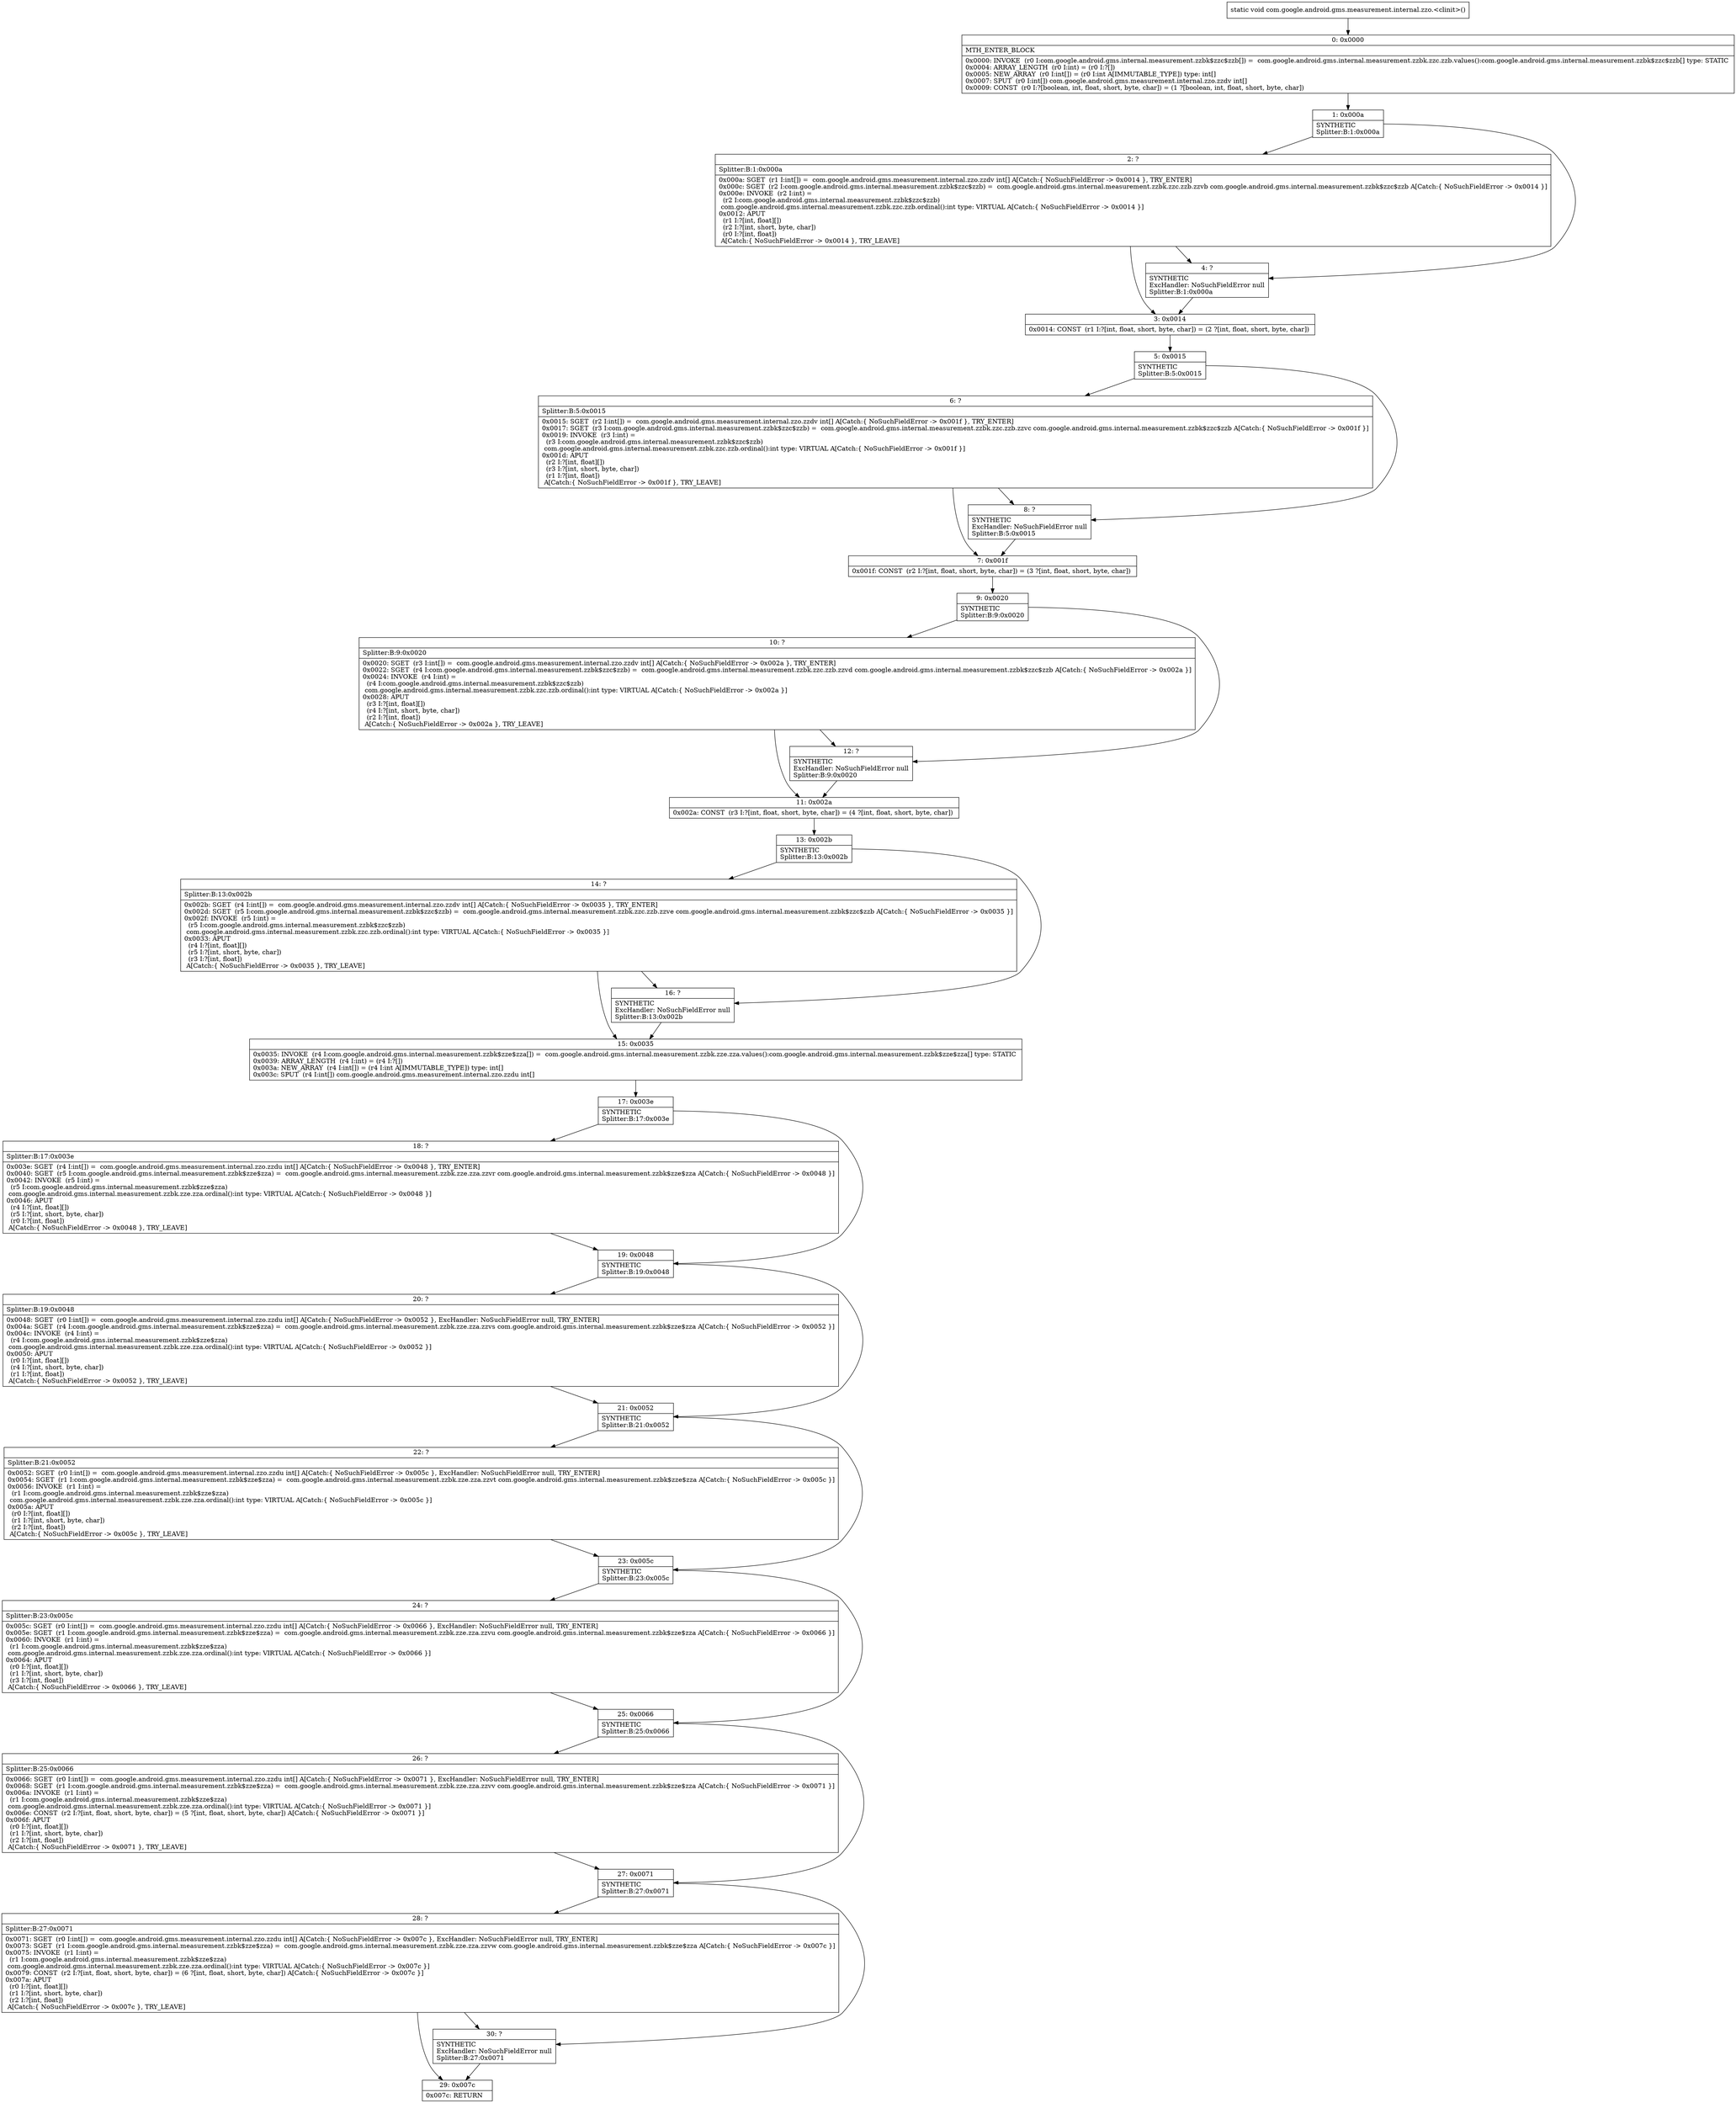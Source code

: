 digraph "CFG forcom.google.android.gms.measurement.internal.zzo.\<clinit\>()V" {
Node_0 [shape=record,label="{0\:\ 0x0000|MTH_ENTER_BLOCK\l|0x0000: INVOKE  (r0 I:com.google.android.gms.internal.measurement.zzbk$zzc$zzb[]) =  com.google.android.gms.internal.measurement.zzbk.zzc.zzb.values():com.google.android.gms.internal.measurement.zzbk$zzc$zzb[] type: STATIC \l0x0004: ARRAY_LENGTH  (r0 I:int) = (r0 I:?[]) \l0x0005: NEW_ARRAY  (r0 I:int[]) = (r0 I:int A[IMMUTABLE_TYPE]) type: int[] \l0x0007: SPUT  (r0 I:int[]) com.google.android.gms.measurement.internal.zzo.zzdv int[] \l0x0009: CONST  (r0 I:?[boolean, int, float, short, byte, char]) = (1 ?[boolean, int, float, short, byte, char]) \l}"];
Node_1 [shape=record,label="{1\:\ 0x000a|SYNTHETIC\lSplitter:B:1:0x000a\l}"];
Node_2 [shape=record,label="{2\:\ ?|Splitter:B:1:0x000a\l|0x000a: SGET  (r1 I:int[]) =  com.google.android.gms.measurement.internal.zzo.zzdv int[] A[Catch:\{ NoSuchFieldError \-\> 0x0014 \}, TRY_ENTER]\l0x000c: SGET  (r2 I:com.google.android.gms.internal.measurement.zzbk$zzc$zzb) =  com.google.android.gms.internal.measurement.zzbk.zzc.zzb.zzvb com.google.android.gms.internal.measurement.zzbk$zzc$zzb A[Catch:\{ NoSuchFieldError \-\> 0x0014 \}]\l0x000e: INVOKE  (r2 I:int) = \l  (r2 I:com.google.android.gms.internal.measurement.zzbk$zzc$zzb)\l com.google.android.gms.internal.measurement.zzbk.zzc.zzb.ordinal():int type: VIRTUAL A[Catch:\{ NoSuchFieldError \-\> 0x0014 \}]\l0x0012: APUT  \l  (r1 I:?[int, float][])\l  (r2 I:?[int, short, byte, char])\l  (r0 I:?[int, float])\l A[Catch:\{ NoSuchFieldError \-\> 0x0014 \}, TRY_LEAVE]\l}"];
Node_3 [shape=record,label="{3\:\ 0x0014|0x0014: CONST  (r1 I:?[int, float, short, byte, char]) = (2 ?[int, float, short, byte, char]) \l}"];
Node_4 [shape=record,label="{4\:\ ?|SYNTHETIC\lExcHandler: NoSuchFieldError null\lSplitter:B:1:0x000a\l}"];
Node_5 [shape=record,label="{5\:\ 0x0015|SYNTHETIC\lSplitter:B:5:0x0015\l}"];
Node_6 [shape=record,label="{6\:\ ?|Splitter:B:5:0x0015\l|0x0015: SGET  (r2 I:int[]) =  com.google.android.gms.measurement.internal.zzo.zzdv int[] A[Catch:\{ NoSuchFieldError \-\> 0x001f \}, TRY_ENTER]\l0x0017: SGET  (r3 I:com.google.android.gms.internal.measurement.zzbk$zzc$zzb) =  com.google.android.gms.internal.measurement.zzbk.zzc.zzb.zzvc com.google.android.gms.internal.measurement.zzbk$zzc$zzb A[Catch:\{ NoSuchFieldError \-\> 0x001f \}]\l0x0019: INVOKE  (r3 I:int) = \l  (r3 I:com.google.android.gms.internal.measurement.zzbk$zzc$zzb)\l com.google.android.gms.internal.measurement.zzbk.zzc.zzb.ordinal():int type: VIRTUAL A[Catch:\{ NoSuchFieldError \-\> 0x001f \}]\l0x001d: APUT  \l  (r2 I:?[int, float][])\l  (r3 I:?[int, short, byte, char])\l  (r1 I:?[int, float])\l A[Catch:\{ NoSuchFieldError \-\> 0x001f \}, TRY_LEAVE]\l}"];
Node_7 [shape=record,label="{7\:\ 0x001f|0x001f: CONST  (r2 I:?[int, float, short, byte, char]) = (3 ?[int, float, short, byte, char]) \l}"];
Node_8 [shape=record,label="{8\:\ ?|SYNTHETIC\lExcHandler: NoSuchFieldError null\lSplitter:B:5:0x0015\l}"];
Node_9 [shape=record,label="{9\:\ 0x0020|SYNTHETIC\lSplitter:B:9:0x0020\l}"];
Node_10 [shape=record,label="{10\:\ ?|Splitter:B:9:0x0020\l|0x0020: SGET  (r3 I:int[]) =  com.google.android.gms.measurement.internal.zzo.zzdv int[] A[Catch:\{ NoSuchFieldError \-\> 0x002a \}, TRY_ENTER]\l0x0022: SGET  (r4 I:com.google.android.gms.internal.measurement.zzbk$zzc$zzb) =  com.google.android.gms.internal.measurement.zzbk.zzc.zzb.zzvd com.google.android.gms.internal.measurement.zzbk$zzc$zzb A[Catch:\{ NoSuchFieldError \-\> 0x002a \}]\l0x0024: INVOKE  (r4 I:int) = \l  (r4 I:com.google.android.gms.internal.measurement.zzbk$zzc$zzb)\l com.google.android.gms.internal.measurement.zzbk.zzc.zzb.ordinal():int type: VIRTUAL A[Catch:\{ NoSuchFieldError \-\> 0x002a \}]\l0x0028: APUT  \l  (r3 I:?[int, float][])\l  (r4 I:?[int, short, byte, char])\l  (r2 I:?[int, float])\l A[Catch:\{ NoSuchFieldError \-\> 0x002a \}, TRY_LEAVE]\l}"];
Node_11 [shape=record,label="{11\:\ 0x002a|0x002a: CONST  (r3 I:?[int, float, short, byte, char]) = (4 ?[int, float, short, byte, char]) \l}"];
Node_12 [shape=record,label="{12\:\ ?|SYNTHETIC\lExcHandler: NoSuchFieldError null\lSplitter:B:9:0x0020\l}"];
Node_13 [shape=record,label="{13\:\ 0x002b|SYNTHETIC\lSplitter:B:13:0x002b\l}"];
Node_14 [shape=record,label="{14\:\ ?|Splitter:B:13:0x002b\l|0x002b: SGET  (r4 I:int[]) =  com.google.android.gms.measurement.internal.zzo.zzdv int[] A[Catch:\{ NoSuchFieldError \-\> 0x0035 \}, TRY_ENTER]\l0x002d: SGET  (r5 I:com.google.android.gms.internal.measurement.zzbk$zzc$zzb) =  com.google.android.gms.internal.measurement.zzbk.zzc.zzb.zzve com.google.android.gms.internal.measurement.zzbk$zzc$zzb A[Catch:\{ NoSuchFieldError \-\> 0x0035 \}]\l0x002f: INVOKE  (r5 I:int) = \l  (r5 I:com.google.android.gms.internal.measurement.zzbk$zzc$zzb)\l com.google.android.gms.internal.measurement.zzbk.zzc.zzb.ordinal():int type: VIRTUAL A[Catch:\{ NoSuchFieldError \-\> 0x0035 \}]\l0x0033: APUT  \l  (r4 I:?[int, float][])\l  (r5 I:?[int, short, byte, char])\l  (r3 I:?[int, float])\l A[Catch:\{ NoSuchFieldError \-\> 0x0035 \}, TRY_LEAVE]\l}"];
Node_15 [shape=record,label="{15\:\ 0x0035|0x0035: INVOKE  (r4 I:com.google.android.gms.internal.measurement.zzbk$zze$zza[]) =  com.google.android.gms.internal.measurement.zzbk.zze.zza.values():com.google.android.gms.internal.measurement.zzbk$zze$zza[] type: STATIC \l0x0039: ARRAY_LENGTH  (r4 I:int) = (r4 I:?[]) \l0x003a: NEW_ARRAY  (r4 I:int[]) = (r4 I:int A[IMMUTABLE_TYPE]) type: int[] \l0x003c: SPUT  (r4 I:int[]) com.google.android.gms.measurement.internal.zzo.zzdu int[] \l}"];
Node_16 [shape=record,label="{16\:\ ?|SYNTHETIC\lExcHandler: NoSuchFieldError null\lSplitter:B:13:0x002b\l}"];
Node_17 [shape=record,label="{17\:\ 0x003e|SYNTHETIC\lSplitter:B:17:0x003e\l}"];
Node_18 [shape=record,label="{18\:\ ?|Splitter:B:17:0x003e\l|0x003e: SGET  (r4 I:int[]) =  com.google.android.gms.measurement.internal.zzo.zzdu int[] A[Catch:\{ NoSuchFieldError \-\> 0x0048 \}, TRY_ENTER]\l0x0040: SGET  (r5 I:com.google.android.gms.internal.measurement.zzbk$zze$zza) =  com.google.android.gms.internal.measurement.zzbk.zze.zza.zzvr com.google.android.gms.internal.measurement.zzbk$zze$zza A[Catch:\{ NoSuchFieldError \-\> 0x0048 \}]\l0x0042: INVOKE  (r5 I:int) = \l  (r5 I:com.google.android.gms.internal.measurement.zzbk$zze$zza)\l com.google.android.gms.internal.measurement.zzbk.zze.zza.ordinal():int type: VIRTUAL A[Catch:\{ NoSuchFieldError \-\> 0x0048 \}]\l0x0046: APUT  \l  (r4 I:?[int, float][])\l  (r5 I:?[int, short, byte, char])\l  (r0 I:?[int, float])\l A[Catch:\{ NoSuchFieldError \-\> 0x0048 \}, TRY_LEAVE]\l}"];
Node_19 [shape=record,label="{19\:\ 0x0048|SYNTHETIC\lSplitter:B:19:0x0048\l}"];
Node_20 [shape=record,label="{20\:\ ?|Splitter:B:19:0x0048\l|0x0048: SGET  (r0 I:int[]) =  com.google.android.gms.measurement.internal.zzo.zzdu int[] A[Catch:\{ NoSuchFieldError \-\> 0x0052 \}, ExcHandler: NoSuchFieldError null, TRY_ENTER]\l0x004a: SGET  (r4 I:com.google.android.gms.internal.measurement.zzbk$zze$zza) =  com.google.android.gms.internal.measurement.zzbk.zze.zza.zzvs com.google.android.gms.internal.measurement.zzbk$zze$zza A[Catch:\{ NoSuchFieldError \-\> 0x0052 \}]\l0x004c: INVOKE  (r4 I:int) = \l  (r4 I:com.google.android.gms.internal.measurement.zzbk$zze$zza)\l com.google.android.gms.internal.measurement.zzbk.zze.zza.ordinal():int type: VIRTUAL A[Catch:\{ NoSuchFieldError \-\> 0x0052 \}]\l0x0050: APUT  \l  (r0 I:?[int, float][])\l  (r4 I:?[int, short, byte, char])\l  (r1 I:?[int, float])\l A[Catch:\{ NoSuchFieldError \-\> 0x0052 \}, TRY_LEAVE]\l}"];
Node_21 [shape=record,label="{21\:\ 0x0052|SYNTHETIC\lSplitter:B:21:0x0052\l}"];
Node_22 [shape=record,label="{22\:\ ?|Splitter:B:21:0x0052\l|0x0052: SGET  (r0 I:int[]) =  com.google.android.gms.measurement.internal.zzo.zzdu int[] A[Catch:\{ NoSuchFieldError \-\> 0x005c \}, ExcHandler: NoSuchFieldError null, TRY_ENTER]\l0x0054: SGET  (r1 I:com.google.android.gms.internal.measurement.zzbk$zze$zza) =  com.google.android.gms.internal.measurement.zzbk.zze.zza.zzvt com.google.android.gms.internal.measurement.zzbk$zze$zza A[Catch:\{ NoSuchFieldError \-\> 0x005c \}]\l0x0056: INVOKE  (r1 I:int) = \l  (r1 I:com.google.android.gms.internal.measurement.zzbk$zze$zza)\l com.google.android.gms.internal.measurement.zzbk.zze.zza.ordinal():int type: VIRTUAL A[Catch:\{ NoSuchFieldError \-\> 0x005c \}]\l0x005a: APUT  \l  (r0 I:?[int, float][])\l  (r1 I:?[int, short, byte, char])\l  (r2 I:?[int, float])\l A[Catch:\{ NoSuchFieldError \-\> 0x005c \}, TRY_LEAVE]\l}"];
Node_23 [shape=record,label="{23\:\ 0x005c|SYNTHETIC\lSplitter:B:23:0x005c\l}"];
Node_24 [shape=record,label="{24\:\ ?|Splitter:B:23:0x005c\l|0x005c: SGET  (r0 I:int[]) =  com.google.android.gms.measurement.internal.zzo.zzdu int[] A[Catch:\{ NoSuchFieldError \-\> 0x0066 \}, ExcHandler: NoSuchFieldError null, TRY_ENTER]\l0x005e: SGET  (r1 I:com.google.android.gms.internal.measurement.zzbk$zze$zza) =  com.google.android.gms.internal.measurement.zzbk.zze.zza.zzvu com.google.android.gms.internal.measurement.zzbk$zze$zza A[Catch:\{ NoSuchFieldError \-\> 0x0066 \}]\l0x0060: INVOKE  (r1 I:int) = \l  (r1 I:com.google.android.gms.internal.measurement.zzbk$zze$zza)\l com.google.android.gms.internal.measurement.zzbk.zze.zza.ordinal():int type: VIRTUAL A[Catch:\{ NoSuchFieldError \-\> 0x0066 \}]\l0x0064: APUT  \l  (r0 I:?[int, float][])\l  (r1 I:?[int, short, byte, char])\l  (r3 I:?[int, float])\l A[Catch:\{ NoSuchFieldError \-\> 0x0066 \}, TRY_LEAVE]\l}"];
Node_25 [shape=record,label="{25\:\ 0x0066|SYNTHETIC\lSplitter:B:25:0x0066\l}"];
Node_26 [shape=record,label="{26\:\ ?|Splitter:B:25:0x0066\l|0x0066: SGET  (r0 I:int[]) =  com.google.android.gms.measurement.internal.zzo.zzdu int[] A[Catch:\{ NoSuchFieldError \-\> 0x0071 \}, ExcHandler: NoSuchFieldError null, TRY_ENTER]\l0x0068: SGET  (r1 I:com.google.android.gms.internal.measurement.zzbk$zze$zza) =  com.google.android.gms.internal.measurement.zzbk.zze.zza.zzvv com.google.android.gms.internal.measurement.zzbk$zze$zza A[Catch:\{ NoSuchFieldError \-\> 0x0071 \}]\l0x006a: INVOKE  (r1 I:int) = \l  (r1 I:com.google.android.gms.internal.measurement.zzbk$zze$zza)\l com.google.android.gms.internal.measurement.zzbk.zze.zza.ordinal():int type: VIRTUAL A[Catch:\{ NoSuchFieldError \-\> 0x0071 \}]\l0x006e: CONST  (r2 I:?[int, float, short, byte, char]) = (5 ?[int, float, short, byte, char]) A[Catch:\{ NoSuchFieldError \-\> 0x0071 \}]\l0x006f: APUT  \l  (r0 I:?[int, float][])\l  (r1 I:?[int, short, byte, char])\l  (r2 I:?[int, float])\l A[Catch:\{ NoSuchFieldError \-\> 0x0071 \}, TRY_LEAVE]\l}"];
Node_27 [shape=record,label="{27\:\ 0x0071|SYNTHETIC\lSplitter:B:27:0x0071\l}"];
Node_28 [shape=record,label="{28\:\ ?|Splitter:B:27:0x0071\l|0x0071: SGET  (r0 I:int[]) =  com.google.android.gms.measurement.internal.zzo.zzdu int[] A[Catch:\{ NoSuchFieldError \-\> 0x007c \}, ExcHandler: NoSuchFieldError null, TRY_ENTER]\l0x0073: SGET  (r1 I:com.google.android.gms.internal.measurement.zzbk$zze$zza) =  com.google.android.gms.internal.measurement.zzbk.zze.zza.zzvw com.google.android.gms.internal.measurement.zzbk$zze$zza A[Catch:\{ NoSuchFieldError \-\> 0x007c \}]\l0x0075: INVOKE  (r1 I:int) = \l  (r1 I:com.google.android.gms.internal.measurement.zzbk$zze$zza)\l com.google.android.gms.internal.measurement.zzbk.zze.zza.ordinal():int type: VIRTUAL A[Catch:\{ NoSuchFieldError \-\> 0x007c \}]\l0x0079: CONST  (r2 I:?[int, float, short, byte, char]) = (6 ?[int, float, short, byte, char]) A[Catch:\{ NoSuchFieldError \-\> 0x007c \}]\l0x007a: APUT  \l  (r0 I:?[int, float][])\l  (r1 I:?[int, short, byte, char])\l  (r2 I:?[int, float])\l A[Catch:\{ NoSuchFieldError \-\> 0x007c \}, TRY_LEAVE]\l}"];
Node_29 [shape=record,label="{29\:\ 0x007c|0x007c: RETURN   \l}"];
Node_30 [shape=record,label="{30\:\ ?|SYNTHETIC\lExcHandler: NoSuchFieldError null\lSplitter:B:27:0x0071\l}"];
MethodNode[shape=record,label="{static void com.google.android.gms.measurement.internal.zzo.\<clinit\>() }"];
MethodNode -> Node_0;
Node_0 -> Node_1;
Node_1 -> Node_2;
Node_1 -> Node_4;
Node_2 -> Node_3;
Node_2 -> Node_4;
Node_3 -> Node_5;
Node_4 -> Node_3;
Node_5 -> Node_6;
Node_5 -> Node_8;
Node_6 -> Node_7;
Node_6 -> Node_8;
Node_7 -> Node_9;
Node_8 -> Node_7;
Node_9 -> Node_10;
Node_9 -> Node_12;
Node_10 -> Node_11;
Node_10 -> Node_12;
Node_11 -> Node_13;
Node_12 -> Node_11;
Node_13 -> Node_14;
Node_13 -> Node_16;
Node_14 -> Node_15;
Node_14 -> Node_16;
Node_15 -> Node_17;
Node_16 -> Node_15;
Node_17 -> Node_18;
Node_17 -> Node_19;
Node_18 -> Node_19;
Node_19 -> Node_20;
Node_19 -> Node_21;
Node_20 -> Node_21;
Node_21 -> Node_22;
Node_21 -> Node_23;
Node_22 -> Node_23;
Node_23 -> Node_24;
Node_23 -> Node_25;
Node_24 -> Node_25;
Node_25 -> Node_26;
Node_25 -> Node_27;
Node_26 -> Node_27;
Node_27 -> Node_28;
Node_27 -> Node_30;
Node_28 -> Node_29;
Node_28 -> Node_30;
Node_30 -> Node_29;
}

